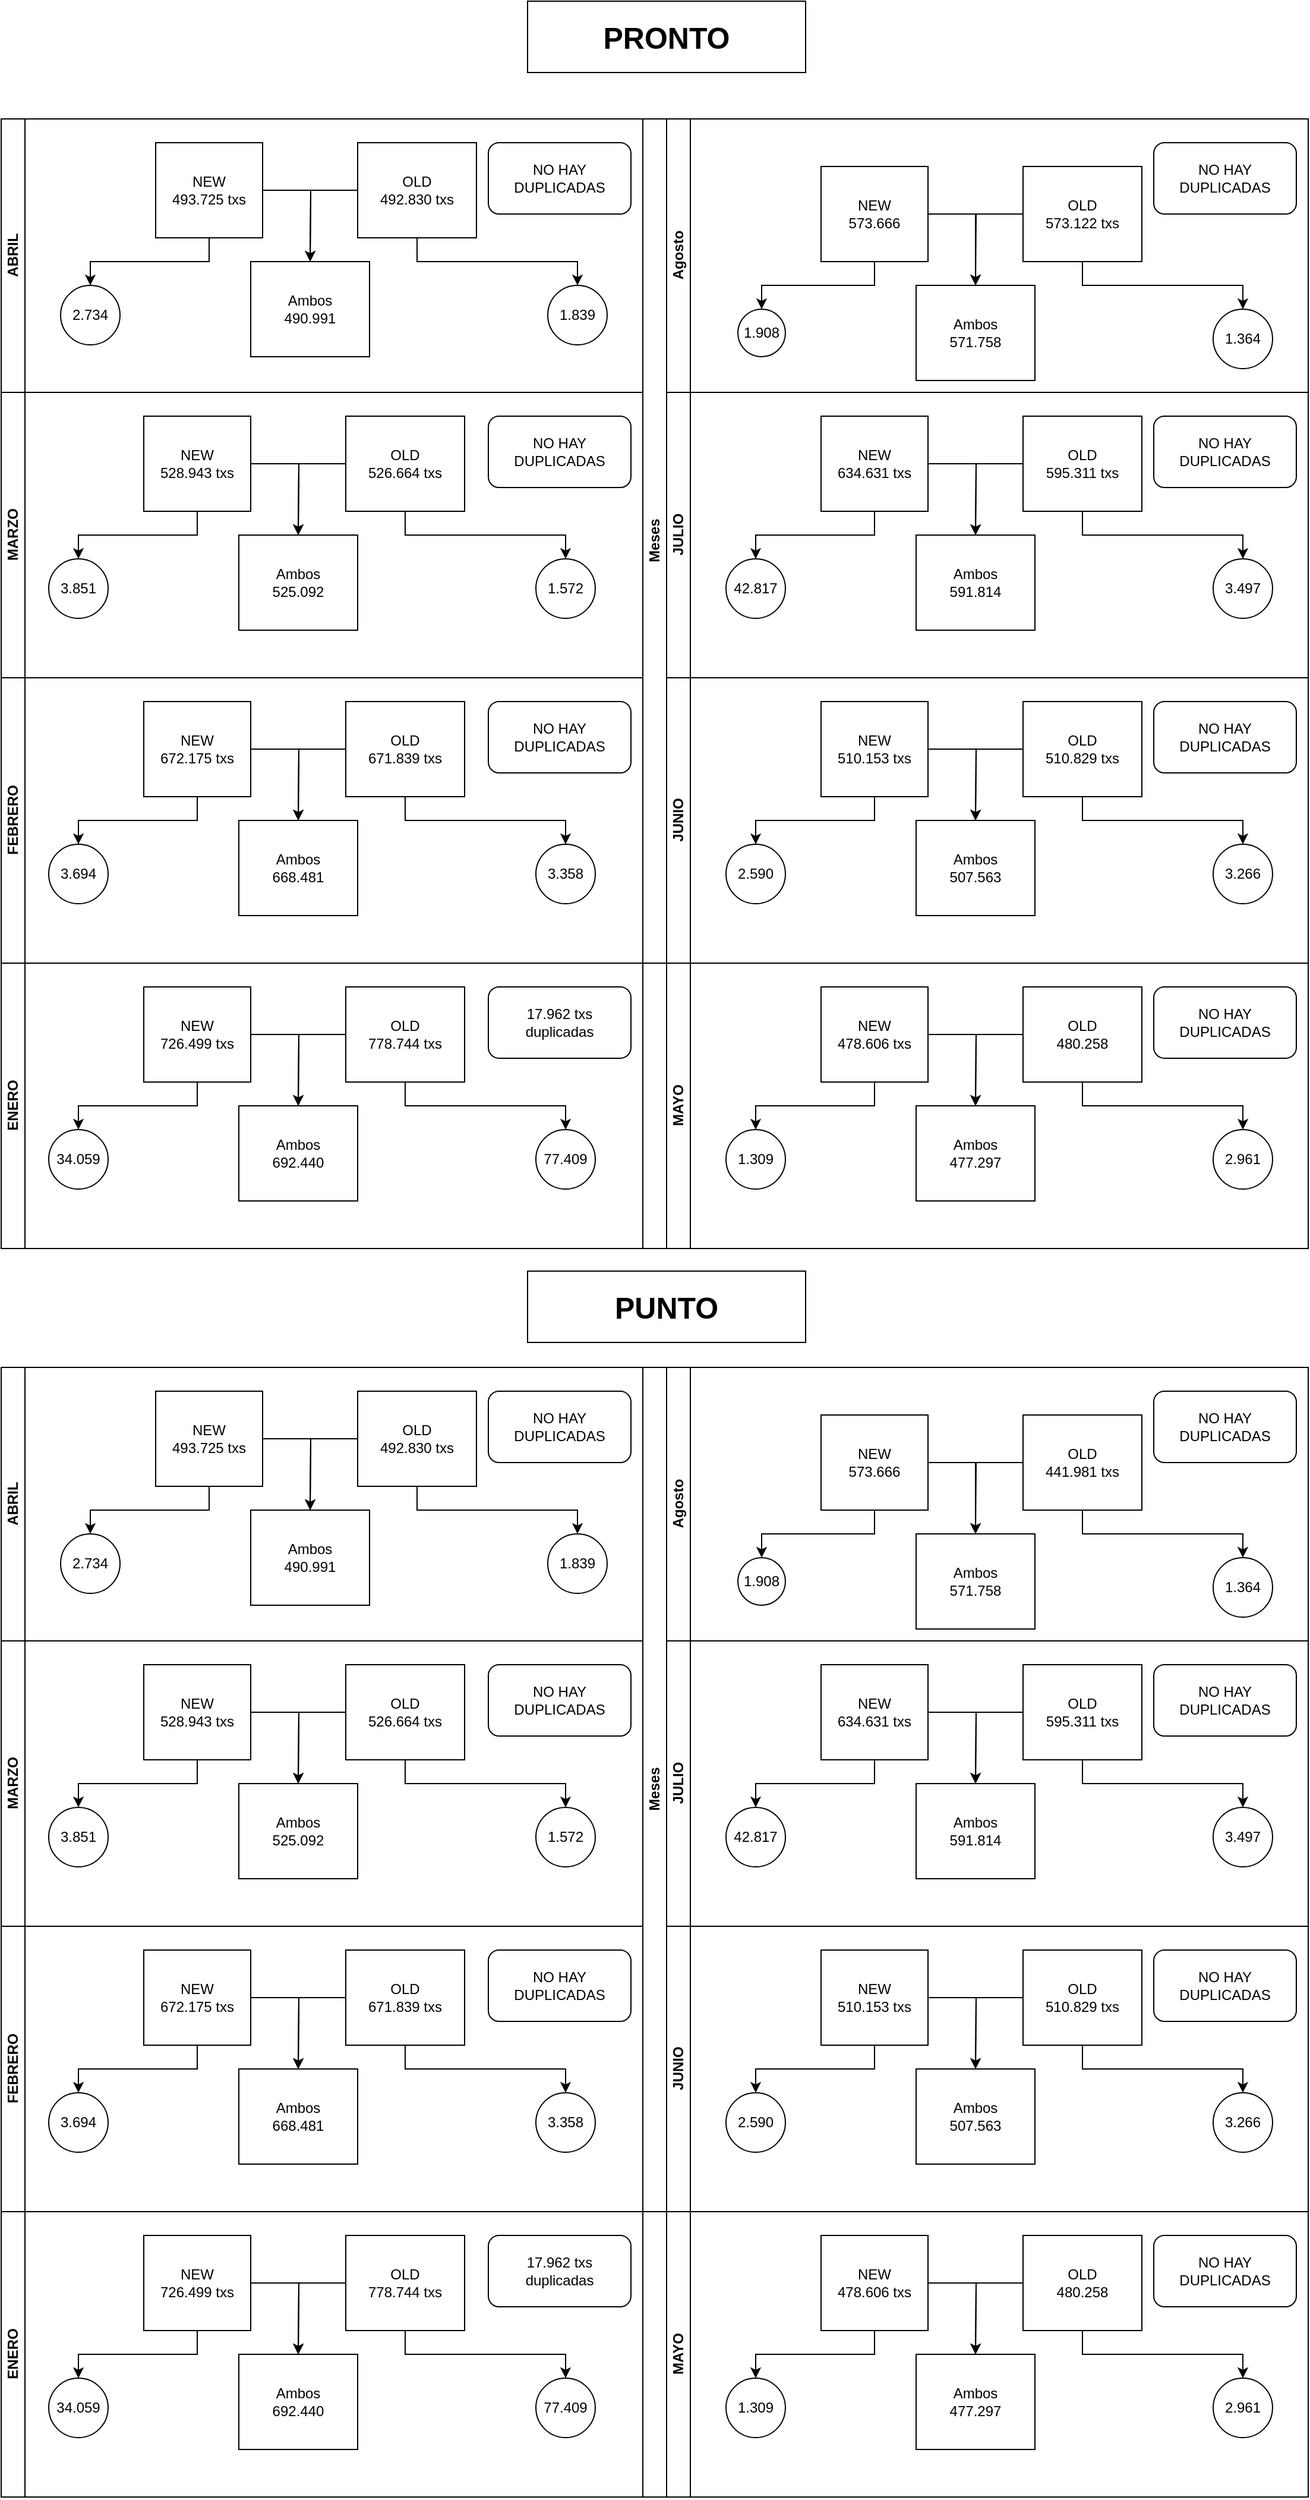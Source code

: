 <mxfile version="21.7.5" type="github">
  <diagram id="prtHgNgQTEPvFCAcTncT" name="Page-1">
    <mxGraphModel dx="2983" dy="1168" grid="0" gridSize="10" guides="1" tooltips="1" connect="1" arrows="1" fold="1" page="0" pageScale="1" pageWidth="827" pageHeight="1169" background="#FFFFFF" math="0" shadow="0">
      <root>
        <mxCell id="0" />
        <mxCell id="1" parent="0" />
        <mxCell id="dNxyNK7c78bLwvsdeMH5-19" value="Meses" style="swimlane;html=1;childLayout=stackLayout;resizeParent=1;resizeParentMax=0;horizontal=0;startSize=20;horizontalStack=0;" parent="1" vertex="1">
          <mxGeometry x="120" y="130" width="560" height="710" as="geometry" />
        </mxCell>
        <mxCell id="dNxyNK7c78bLwvsdeMH5-20" value="Agosto" style="swimlane;html=1;startSize=20;horizontal=0;" parent="dNxyNK7c78bLwvsdeMH5-19" vertex="1">
          <mxGeometry x="20" width="540" height="230" as="geometry">
            <mxRectangle x="20" width="430" height="30" as="alternateBounds" />
          </mxGeometry>
        </mxCell>
        <mxCell id="dNxyNK7c78bLwvsdeMH5-23" value="1.908" style="ellipse;whiteSpace=wrap;html=1;" parent="dNxyNK7c78bLwvsdeMH5-20" vertex="1">
          <mxGeometry x="60" y="160" width="40" height="40" as="geometry" />
        </mxCell>
        <mxCell id="cmb3pofcOGrc_Z4E56Mk-3" style="edgeStyle=orthogonalEdgeStyle;rounded=0;orthogonalLoop=1;jettySize=auto;html=1;exitX=0.5;exitY=1;exitDx=0;exitDy=0;entryX=0.5;entryY=0;entryDx=0;entryDy=0;" parent="dNxyNK7c78bLwvsdeMH5-20" source="dNxyNK7c78bLwvsdeMH5-24" target="dNxyNK7c78bLwvsdeMH5-23" edge="1">
          <mxGeometry relative="1" as="geometry" />
        </mxCell>
        <mxCell id="cmb3pofcOGrc_Z4E56Mk-10" style="edgeStyle=orthogonalEdgeStyle;rounded=0;orthogonalLoop=1;jettySize=auto;html=1;exitX=1;exitY=0.5;exitDx=0;exitDy=0;entryX=0.5;entryY=0;entryDx=0;entryDy=0;" parent="dNxyNK7c78bLwvsdeMH5-20" source="dNxyNK7c78bLwvsdeMH5-24" target="cmb3pofcOGrc_Z4E56Mk-6" edge="1">
          <mxGeometry relative="1" as="geometry" />
        </mxCell>
        <mxCell id="dNxyNK7c78bLwvsdeMH5-24" value="NEW&lt;br&gt;573.666" style="rounded=0;whiteSpace=wrap;html=1;fontFamily=Helvetica;fontSize=12;fontColor=#000000;align=center;" parent="dNxyNK7c78bLwvsdeMH5-20" vertex="1">
          <mxGeometry x="130" y="40" width="90" height="80" as="geometry" />
        </mxCell>
        <mxCell id="cmb3pofcOGrc_Z4E56Mk-5" style="edgeStyle=orthogonalEdgeStyle;rounded=0;orthogonalLoop=1;jettySize=auto;html=1;exitX=0.5;exitY=1;exitDx=0;exitDy=0;entryX=0.5;entryY=0;entryDx=0;entryDy=0;" parent="dNxyNK7c78bLwvsdeMH5-20" source="dNxyNK7c78bLwvsdeMH5-30" target="dNxyNK7c78bLwvsdeMH5-32" edge="1">
          <mxGeometry relative="1" as="geometry" />
        </mxCell>
        <mxCell id="cmb3pofcOGrc_Z4E56Mk-11" style="edgeStyle=orthogonalEdgeStyle;rounded=0;orthogonalLoop=1;jettySize=auto;html=1;exitX=0;exitY=0.5;exitDx=0;exitDy=0;" parent="dNxyNK7c78bLwvsdeMH5-20" source="dNxyNK7c78bLwvsdeMH5-30" edge="1">
          <mxGeometry relative="1" as="geometry">
            <mxPoint x="260" y="140" as="targetPoint" />
          </mxGeometry>
        </mxCell>
        <mxCell id="dNxyNK7c78bLwvsdeMH5-30" value="OLD&lt;br&gt;573.122&amp;nbsp;txs" style="rounded=0;whiteSpace=wrap;html=1;fontFamily=Helvetica;fontSize=12;fontColor=#000000;align=center;" parent="dNxyNK7c78bLwvsdeMH5-20" vertex="1">
          <mxGeometry x="300" y="40" width="100" height="80" as="geometry" />
        </mxCell>
        <mxCell id="dNxyNK7c78bLwvsdeMH5-32" value="1.364" style="ellipse;whiteSpace=wrap;html=1;" parent="dNxyNK7c78bLwvsdeMH5-20" vertex="1">
          <mxGeometry x="460" y="160" width="50" height="50" as="geometry" />
        </mxCell>
        <mxCell id="cmb3pofcOGrc_Z4E56Mk-6" value="Ambos&lt;br&gt;571.758" style="rounded=0;whiteSpace=wrap;html=1;fontFamily=Helvetica;fontSize=12;fontColor=#000000;align=center;" parent="dNxyNK7c78bLwvsdeMH5-20" vertex="1">
          <mxGeometry x="210" y="140" width="100" height="80" as="geometry" />
        </mxCell>
        <mxCell id="cmb3pofcOGrc_Z4E56Mk-22" value="NO HAY DUPLICADAS" style="rounded=1;whiteSpace=wrap;html=1;" parent="dNxyNK7c78bLwvsdeMH5-20" vertex="1">
          <mxGeometry x="410" y="20" width="120" height="60" as="geometry" />
        </mxCell>
        <mxCell id="dNxyNK7c78bLwvsdeMH5-21" value="JULIO&lt;br&gt;" style="swimlane;html=1;startSize=20;horizontal=0;" parent="dNxyNK7c78bLwvsdeMH5-19" vertex="1">
          <mxGeometry x="20" y="230" width="540" height="240" as="geometry" />
        </mxCell>
        <mxCell id="cmb3pofcOGrc_Z4E56Mk-13" value="42.817" style="ellipse;whiteSpace=wrap;html=1;" parent="dNxyNK7c78bLwvsdeMH5-21" vertex="1">
          <mxGeometry x="50" y="140" width="50" height="50" as="geometry" />
        </mxCell>
        <mxCell id="cmb3pofcOGrc_Z4E56Mk-14" style="edgeStyle=orthogonalEdgeStyle;rounded=0;orthogonalLoop=1;jettySize=auto;html=1;exitX=0.5;exitY=1;exitDx=0;exitDy=0;entryX=0.5;entryY=0;entryDx=0;entryDy=0;" parent="dNxyNK7c78bLwvsdeMH5-21" source="cmb3pofcOGrc_Z4E56Mk-16" target="cmb3pofcOGrc_Z4E56Mk-13" edge="1">
          <mxGeometry relative="1" as="geometry" />
        </mxCell>
        <mxCell id="cmb3pofcOGrc_Z4E56Mk-15" style="edgeStyle=orthogonalEdgeStyle;rounded=0;orthogonalLoop=1;jettySize=auto;html=1;exitX=1;exitY=0.5;exitDx=0;exitDy=0;entryX=0.5;entryY=0;entryDx=0;entryDy=0;" parent="dNxyNK7c78bLwvsdeMH5-21" source="cmb3pofcOGrc_Z4E56Mk-16" edge="1">
          <mxGeometry relative="1" as="geometry">
            <mxPoint x="260" y="120" as="targetPoint" />
          </mxGeometry>
        </mxCell>
        <mxCell id="cmb3pofcOGrc_Z4E56Mk-16" value="NEW&lt;br&gt;634.631 txs" style="rounded=0;whiteSpace=wrap;html=1;fontFamily=Helvetica;fontSize=12;fontColor=#000000;align=center;" parent="dNxyNK7c78bLwvsdeMH5-21" vertex="1">
          <mxGeometry x="130" y="20" width="90" height="80" as="geometry" />
        </mxCell>
        <mxCell id="cmb3pofcOGrc_Z4E56Mk-18" style="edgeStyle=orthogonalEdgeStyle;rounded=0;orthogonalLoop=1;jettySize=auto;html=1;exitX=0;exitY=0.5;exitDx=0;exitDy=0;" parent="dNxyNK7c78bLwvsdeMH5-21" source="cmb3pofcOGrc_Z4E56Mk-19" edge="1">
          <mxGeometry relative="1" as="geometry">
            <mxPoint x="260" y="120" as="targetPoint" />
          </mxGeometry>
        </mxCell>
        <mxCell id="cmb3pofcOGrc_Z4E56Mk-19" value="OLD&lt;br&gt;595.311 txs" style="rounded=0;whiteSpace=wrap;html=1;fontFamily=Helvetica;fontSize=12;fontColor=#000000;align=center;" parent="dNxyNK7c78bLwvsdeMH5-21" vertex="1">
          <mxGeometry x="300" y="20" width="100" height="80" as="geometry" />
        </mxCell>
        <mxCell id="cmb3pofcOGrc_Z4E56Mk-20" value="3.497" style="ellipse;whiteSpace=wrap;html=1;" parent="dNxyNK7c78bLwvsdeMH5-21" vertex="1">
          <mxGeometry x="460" y="140" width="50" height="50" as="geometry" />
        </mxCell>
        <mxCell id="cmb3pofcOGrc_Z4E56Mk-17" style="edgeStyle=orthogonalEdgeStyle;rounded=0;orthogonalLoop=1;jettySize=auto;html=1;exitX=0.5;exitY=1;exitDx=0;exitDy=0;entryX=0.5;entryY=0;entryDx=0;entryDy=0;" parent="dNxyNK7c78bLwvsdeMH5-21" source="cmb3pofcOGrc_Z4E56Mk-19" target="cmb3pofcOGrc_Z4E56Mk-20" edge="1">
          <mxGeometry relative="1" as="geometry" />
        </mxCell>
        <mxCell id="cmb3pofcOGrc_Z4E56Mk-23" value="NO HAY DUPLICADAS" style="rounded=1;whiteSpace=wrap;html=1;" parent="dNxyNK7c78bLwvsdeMH5-21" vertex="1">
          <mxGeometry x="410" y="20" width="120" height="60" as="geometry" />
        </mxCell>
        <mxCell id="cmb3pofcOGrc_Z4E56Mk-24" value="Ambos&lt;br&gt;591.814" style="rounded=0;whiteSpace=wrap;html=1;fontFamily=Helvetica;fontSize=12;fontColor=#000000;align=center;" parent="dNxyNK7c78bLwvsdeMH5-21" vertex="1">
          <mxGeometry x="210" y="120" width="100" height="80" as="geometry" />
        </mxCell>
        <mxCell id="dNxyNK7c78bLwvsdeMH5-22" value="JUNIO" style="swimlane;html=1;startSize=20;horizontal=0;" parent="dNxyNK7c78bLwvsdeMH5-19" vertex="1">
          <mxGeometry x="20" y="470" width="540" height="240" as="geometry" />
        </mxCell>
        <mxCell id="cmb3pofcOGrc_Z4E56Mk-25" value="2.590" style="ellipse;whiteSpace=wrap;html=1;" parent="dNxyNK7c78bLwvsdeMH5-22" vertex="1">
          <mxGeometry x="50" y="140" width="50" height="50" as="geometry" />
        </mxCell>
        <mxCell id="cmb3pofcOGrc_Z4E56Mk-26" style="edgeStyle=orthogonalEdgeStyle;rounded=0;orthogonalLoop=1;jettySize=auto;html=1;exitX=0.5;exitY=1;exitDx=0;exitDy=0;entryX=0.5;entryY=0;entryDx=0;entryDy=0;" parent="dNxyNK7c78bLwvsdeMH5-22" source="cmb3pofcOGrc_Z4E56Mk-28" target="cmb3pofcOGrc_Z4E56Mk-25" edge="1">
          <mxGeometry relative="1" as="geometry" />
        </mxCell>
        <mxCell id="cmb3pofcOGrc_Z4E56Mk-27" style="edgeStyle=orthogonalEdgeStyle;rounded=0;orthogonalLoop=1;jettySize=auto;html=1;exitX=1;exitY=0.5;exitDx=0;exitDy=0;entryX=0.5;entryY=0;entryDx=0;entryDy=0;" parent="dNxyNK7c78bLwvsdeMH5-22" source="cmb3pofcOGrc_Z4E56Mk-28" edge="1">
          <mxGeometry relative="1" as="geometry">
            <mxPoint x="260" y="120" as="targetPoint" />
          </mxGeometry>
        </mxCell>
        <mxCell id="cmb3pofcOGrc_Z4E56Mk-28" value="NEW&lt;br&gt;510.153 txs" style="rounded=0;whiteSpace=wrap;html=1;fontFamily=Helvetica;fontSize=12;fontColor=#000000;align=center;" parent="dNxyNK7c78bLwvsdeMH5-22" vertex="1">
          <mxGeometry x="130" y="20" width="90" height="80" as="geometry" />
        </mxCell>
        <mxCell id="cmb3pofcOGrc_Z4E56Mk-29" style="edgeStyle=orthogonalEdgeStyle;rounded=0;orthogonalLoop=1;jettySize=auto;html=1;exitX=0;exitY=0.5;exitDx=0;exitDy=0;" parent="dNxyNK7c78bLwvsdeMH5-22" source="cmb3pofcOGrc_Z4E56Mk-30" edge="1">
          <mxGeometry relative="1" as="geometry">
            <mxPoint x="260" y="120" as="targetPoint" />
          </mxGeometry>
        </mxCell>
        <mxCell id="cmb3pofcOGrc_Z4E56Mk-30" value="OLD&lt;br&gt;510.829 txs" style="rounded=0;whiteSpace=wrap;html=1;fontFamily=Helvetica;fontSize=12;fontColor=#000000;align=center;" parent="dNxyNK7c78bLwvsdeMH5-22" vertex="1">
          <mxGeometry x="300" y="20" width="100" height="80" as="geometry" />
        </mxCell>
        <mxCell id="cmb3pofcOGrc_Z4E56Mk-31" value="3.266" style="ellipse;whiteSpace=wrap;html=1;" parent="dNxyNK7c78bLwvsdeMH5-22" vertex="1">
          <mxGeometry x="460" y="140" width="50" height="50" as="geometry" />
        </mxCell>
        <mxCell id="cmb3pofcOGrc_Z4E56Mk-32" style="edgeStyle=orthogonalEdgeStyle;rounded=0;orthogonalLoop=1;jettySize=auto;html=1;exitX=0.5;exitY=1;exitDx=0;exitDy=0;entryX=0.5;entryY=0;entryDx=0;entryDy=0;" parent="dNxyNK7c78bLwvsdeMH5-22" source="cmb3pofcOGrc_Z4E56Mk-30" target="cmb3pofcOGrc_Z4E56Mk-31" edge="1">
          <mxGeometry relative="1" as="geometry" />
        </mxCell>
        <mxCell id="cmb3pofcOGrc_Z4E56Mk-33" value="NO HAY DUPLICADAS" style="rounded=1;whiteSpace=wrap;html=1;" parent="dNxyNK7c78bLwvsdeMH5-22" vertex="1">
          <mxGeometry x="410" y="20" width="120" height="60" as="geometry" />
        </mxCell>
        <mxCell id="cmb3pofcOGrc_Z4E56Mk-34" value="Ambos&lt;br&gt;507.563" style="rounded=0;whiteSpace=wrap;html=1;fontFamily=Helvetica;fontSize=12;fontColor=#000000;align=center;" parent="dNxyNK7c78bLwvsdeMH5-22" vertex="1">
          <mxGeometry x="210" y="120" width="100" height="80" as="geometry" />
        </mxCell>
        <mxCell id="cmb3pofcOGrc_Z4E56Mk-35" value="MAYO" style="swimlane;html=1;startSize=20;horizontal=0;" parent="1" vertex="1">
          <mxGeometry x="140" y="840" width="540" height="240" as="geometry" />
        </mxCell>
        <mxCell id="cmb3pofcOGrc_Z4E56Mk-36" value="1.309" style="ellipse;whiteSpace=wrap;html=1;" parent="cmb3pofcOGrc_Z4E56Mk-35" vertex="1">
          <mxGeometry x="50" y="140" width="50" height="50" as="geometry" />
        </mxCell>
        <mxCell id="cmb3pofcOGrc_Z4E56Mk-37" style="edgeStyle=orthogonalEdgeStyle;rounded=0;orthogonalLoop=1;jettySize=auto;html=1;exitX=0.5;exitY=1;exitDx=0;exitDy=0;entryX=0.5;entryY=0;entryDx=0;entryDy=0;" parent="cmb3pofcOGrc_Z4E56Mk-35" source="cmb3pofcOGrc_Z4E56Mk-39" target="cmb3pofcOGrc_Z4E56Mk-36" edge="1">
          <mxGeometry relative="1" as="geometry" />
        </mxCell>
        <mxCell id="cmb3pofcOGrc_Z4E56Mk-38" style="edgeStyle=orthogonalEdgeStyle;rounded=0;orthogonalLoop=1;jettySize=auto;html=1;exitX=1;exitY=0.5;exitDx=0;exitDy=0;entryX=0.5;entryY=0;entryDx=0;entryDy=0;" parent="cmb3pofcOGrc_Z4E56Mk-35" source="cmb3pofcOGrc_Z4E56Mk-39" edge="1">
          <mxGeometry relative="1" as="geometry">
            <mxPoint x="260" y="120" as="targetPoint" />
          </mxGeometry>
        </mxCell>
        <mxCell id="cmb3pofcOGrc_Z4E56Mk-39" value="NEW&lt;br&gt;478.606 txs" style="rounded=0;whiteSpace=wrap;html=1;fontFamily=Helvetica;fontSize=12;fontColor=#000000;align=center;" parent="cmb3pofcOGrc_Z4E56Mk-35" vertex="1">
          <mxGeometry x="130" y="20" width="90" height="80" as="geometry" />
        </mxCell>
        <mxCell id="cmb3pofcOGrc_Z4E56Mk-40" style="edgeStyle=orthogonalEdgeStyle;rounded=0;orthogonalLoop=1;jettySize=auto;html=1;exitX=0;exitY=0.5;exitDx=0;exitDy=0;" parent="cmb3pofcOGrc_Z4E56Mk-35" source="cmb3pofcOGrc_Z4E56Mk-41" edge="1">
          <mxGeometry relative="1" as="geometry">
            <mxPoint x="260" y="120" as="targetPoint" />
          </mxGeometry>
        </mxCell>
        <mxCell id="cmb3pofcOGrc_Z4E56Mk-41" value="OLD&lt;br&gt;480.258" style="rounded=0;whiteSpace=wrap;html=1;fontFamily=Helvetica;fontSize=12;fontColor=#000000;align=center;" parent="cmb3pofcOGrc_Z4E56Mk-35" vertex="1">
          <mxGeometry x="300" y="20" width="100" height="80" as="geometry" />
        </mxCell>
        <mxCell id="cmb3pofcOGrc_Z4E56Mk-42" value="2.961" style="ellipse;whiteSpace=wrap;html=1;" parent="cmb3pofcOGrc_Z4E56Mk-35" vertex="1">
          <mxGeometry x="460" y="140" width="50" height="50" as="geometry" />
        </mxCell>
        <mxCell id="cmb3pofcOGrc_Z4E56Mk-43" style="edgeStyle=orthogonalEdgeStyle;rounded=0;orthogonalLoop=1;jettySize=auto;html=1;exitX=0.5;exitY=1;exitDx=0;exitDy=0;entryX=0.5;entryY=0;entryDx=0;entryDy=0;" parent="cmb3pofcOGrc_Z4E56Mk-35" source="cmb3pofcOGrc_Z4E56Mk-41" target="cmb3pofcOGrc_Z4E56Mk-42" edge="1">
          <mxGeometry relative="1" as="geometry" />
        </mxCell>
        <mxCell id="cmb3pofcOGrc_Z4E56Mk-44" value="NO HAY DUPLICADAS" style="rounded=1;whiteSpace=wrap;html=1;" parent="cmb3pofcOGrc_Z4E56Mk-35" vertex="1">
          <mxGeometry x="410" y="20" width="120" height="60" as="geometry" />
        </mxCell>
        <mxCell id="cmb3pofcOGrc_Z4E56Mk-45" value="Ambos&lt;br&gt;477.297" style="rounded=0;whiteSpace=wrap;html=1;fontFamily=Helvetica;fontSize=12;fontColor=#000000;align=center;" parent="cmb3pofcOGrc_Z4E56Mk-35" vertex="1">
          <mxGeometry x="210" y="120" width="100" height="80" as="geometry" />
        </mxCell>
        <mxCell id="cmb3pofcOGrc_Z4E56Mk-46" value="ABRIL" style="swimlane;html=1;startSize=20;horizontal=0;" parent="1" vertex="1">
          <mxGeometry x="-420" y="130" width="540" height="230" as="geometry" />
        </mxCell>
        <mxCell id="cmb3pofcOGrc_Z4E56Mk-47" value="2.734" style="ellipse;whiteSpace=wrap;html=1;" parent="cmb3pofcOGrc_Z4E56Mk-46" vertex="1">
          <mxGeometry x="50" y="140" width="50" height="50" as="geometry" />
        </mxCell>
        <mxCell id="cmb3pofcOGrc_Z4E56Mk-48" style="edgeStyle=orthogonalEdgeStyle;rounded=0;orthogonalLoop=1;jettySize=auto;html=1;exitX=0.5;exitY=1;exitDx=0;exitDy=0;entryX=0.5;entryY=0;entryDx=0;entryDy=0;" parent="cmb3pofcOGrc_Z4E56Mk-46" source="cmb3pofcOGrc_Z4E56Mk-50" target="cmb3pofcOGrc_Z4E56Mk-47" edge="1">
          <mxGeometry relative="1" as="geometry" />
        </mxCell>
        <mxCell id="cmb3pofcOGrc_Z4E56Mk-49" style="edgeStyle=orthogonalEdgeStyle;rounded=0;orthogonalLoop=1;jettySize=auto;html=1;exitX=1;exitY=0.5;exitDx=0;exitDy=0;entryX=0.5;entryY=0;entryDx=0;entryDy=0;" parent="cmb3pofcOGrc_Z4E56Mk-46" source="cmb3pofcOGrc_Z4E56Mk-50" edge="1">
          <mxGeometry relative="1" as="geometry">
            <mxPoint x="260" y="120" as="targetPoint" />
          </mxGeometry>
        </mxCell>
        <mxCell id="cmb3pofcOGrc_Z4E56Mk-50" value="NEW&lt;br&gt;493.725 txs" style="rounded=0;whiteSpace=wrap;html=1;fontFamily=Helvetica;fontSize=12;fontColor=#000000;align=center;" parent="cmb3pofcOGrc_Z4E56Mk-46" vertex="1">
          <mxGeometry x="130" y="20" width="90" height="80" as="geometry" />
        </mxCell>
        <mxCell id="cmb3pofcOGrc_Z4E56Mk-51" style="edgeStyle=orthogonalEdgeStyle;rounded=0;orthogonalLoop=1;jettySize=auto;html=1;exitX=0;exitY=0.5;exitDx=0;exitDy=0;" parent="cmb3pofcOGrc_Z4E56Mk-46" source="cmb3pofcOGrc_Z4E56Mk-52" edge="1">
          <mxGeometry relative="1" as="geometry">
            <mxPoint x="260" y="120" as="targetPoint" />
          </mxGeometry>
        </mxCell>
        <mxCell id="cmb3pofcOGrc_Z4E56Mk-52" value="OLD&lt;br&gt;492.830 txs" style="rounded=0;whiteSpace=wrap;html=1;fontFamily=Helvetica;fontSize=12;fontColor=#000000;align=center;" parent="cmb3pofcOGrc_Z4E56Mk-46" vertex="1">
          <mxGeometry x="300" y="20" width="100" height="80" as="geometry" />
        </mxCell>
        <mxCell id="cmb3pofcOGrc_Z4E56Mk-53" value="1.839" style="ellipse;whiteSpace=wrap;html=1;" parent="cmb3pofcOGrc_Z4E56Mk-46" vertex="1">
          <mxGeometry x="460" y="140" width="50" height="50" as="geometry" />
        </mxCell>
        <mxCell id="cmb3pofcOGrc_Z4E56Mk-54" style="edgeStyle=orthogonalEdgeStyle;rounded=0;orthogonalLoop=1;jettySize=auto;html=1;exitX=0.5;exitY=1;exitDx=0;exitDy=0;entryX=0.5;entryY=0;entryDx=0;entryDy=0;" parent="cmb3pofcOGrc_Z4E56Mk-46" source="cmb3pofcOGrc_Z4E56Mk-52" target="cmb3pofcOGrc_Z4E56Mk-53" edge="1">
          <mxGeometry relative="1" as="geometry" />
        </mxCell>
        <mxCell id="cmb3pofcOGrc_Z4E56Mk-55" value="NO HAY DUPLICADAS" style="rounded=1;whiteSpace=wrap;html=1;" parent="cmb3pofcOGrc_Z4E56Mk-46" vertex="1">
          <mxGeometry x="410" y="20" width="120" height="60" as="geometry" />
        </mxCell>
        <mxCell id="cmb3pofcOGrc_Z4E56Mk-56" value="Ambos&lt;br&gt;490.991" style="rounded=0;whiteSpace=wrap;html=1;fontFamily=Helvetica;fontSize=12;fontColor=#000000;align=center;" parent="cmb3pofcOGrc_Z4E56Mk-46" vertex="1">
          <mxGeometry x="210" y="120" width="100" height="80" as="geometry" />
        </mxCell>
        <mxCell id="cmb3pofcOGrc_Z4E56Mk-57" value="MARZO" style="swimlane;html=1;startSize=20;horizontal=0;" parent="1" vertex="1">
          <mxGeometry x="-420" y="360" width="540" height="240" as="geometry">
            <mxRectangle x="-420" y="120" width="40" height="70" as="alternateBounds" />
          </mxGeometry>
        </mxCell>
        <mxCell id="cmb3pofcOGrc_Z4E56Mk-58" value="3.851" style="ellipse;whiteSpace=wrap;html=1;" parent="cmb3pofcOGrc_Z4E56Mk-57" vertex="1">
          <mxGeometry x="40" y="140" width="50" height="50" as="geometry" />
        </mxCell>
        <mxCell id="cmb3pofcOGrc_Z4E56Mk-59" style="edgeStyle=orthogonalEdgeStyle;rounded=0;orthogonalLoop=1;jettySize=auto;html=1;exitX=0.5;exitY=1;exitDx=0;exitDy=0;entryX=0.5;entryY=0;entryDx=0;entryDy=0;" parent="cmb3pofcOGrc_Z4E56Mk-57" source="cmb3pofcOGrc_Z4E56Mk-61" target="cmb3pofcOGrc_Z4E56Mk-58" edge="1">
          <mxGeometry relative="1" as="geometry" />
        </mxCell>
        <mxCell id="cmb3pofcOGrc_Z4E56Mk-60" style="edgeStyle=orthogonalEdgeStyle;rounded=0;orthogonalLoop=1;jettySize=auto;html=1;exitX=1;exitY=0.5;exitDx=0;exitDy=0;entryX=0.5;entryY=0;entryDx=0;entryDy=0;" parent="cmb3pofcOGrc_Z4E56Mk-57" source="cmb3pofcOGrc_Z4E56Mk-61" edge="1">
          <mxGeometry relative="1" as="geometry">
            <mxPoint x="250" y="120" as="targetPoint" />
          </mxGeometry>
        </mxCell>
        <mxCell id="cmb3pofcOGrc_Z4E56Mk-61" value="NEW&lt;br&gt;528.943 txs" style="rounded=0;whiteSpace=wrap;html=1;fontFamily=Helvetica;fontSize=12;fontColor=#000000;align=center;" parent="cmb3pofcOGrc_Z4E56Mk-57" vertex="1">
          <mxGeometry x="120" y="20" width="90" height="80" as="geometry" />
        </mxCell>
        <mxCell id="cmb3pofcOGrc_Z4E56Mk-62" style="edgeStyle=orthogonalEdgeStyle;rounded=0;orthogonalLoop=1;jettySize=auto;html=1;exitX=0;exitY=0.5;exitDx=0;exitDy=0;" parent="cmb3pofcOGrc_Z4E56Mk-57" source="cmb3pofcOGrc_Z4E56Mk-63" edge="1">
          <mxGeometry relative="1" as="geometry">
            <mxPoint x="250" y="120" as="targetPoint" />
          </mxGeometry>
        </mxCell>
        <mxCell id="cmb3pofcOGrc_Z4E56Mk-63" value="OLD&lt;br&gt;526.664 txs" style="rounded=0;whiteSpace=wrap;html=1;fontFamily=Helvetica;fontSize=12;fontColor=#000000;align=center;" parent="cmb3pofcOGrc_Z4E56Mk-57" vertex="1">
          <mxGeometry x="290" y="20" width="100" height="80" as="geometry" />
        </mxCell>
        <mxCell id="cmb3pofcOGrc_Z4E56Mk-64" value="1.572" style="ellipse;whiteSpace=wrap;html=1;" parent="cmb3pofcOGrc_Z4E56Mk-57" vertex="1">
          <mxGeometry x="450" y="140" width="50" height="50" as="geometry" />
        </mxCell>
        <mxCell id="cmb3pofcOGrc_Z4E56Mk-65" style="edgeStyle=orthogonalEdgeStyle;rounded=0;orthogonalLoop=1;jettySize=auto;html=1;exitX=0.5;exitY=1;exitDx=0;exitDy=0;entryX=0.5;entryY=0;entryDx=0;entryDy=0;" parent="cmb3pofcOGrc_Z4E56Mk-57" source="cmb3pofcOGrc_Z4E56Mk-63" target="cmb3pofcOGrc_Z4E56Mk-64" edge="1">
          <mxGeometry relative="1" as="geometry" />
        </mxCell>
        <mxCell id="cmb3pofcOGrc_Z4E56Mk-66" value="NO HAY DUPLICADAS" style="rounded=1;whiteSpace=wrap;html=1;" parent="cmb3pofcOGrc_Z4E56Mk-57" vertex="1">
          <mxGeometry x="410" y="20" width="120" height="60" as="geometry" />
        </mxCell>
        <mxCell id="cmb3pofcOGrc_Z4E56Mk-67" value="Ambos&lt;br&gt;525.092" style="rounded=0;whiteSpace=wrap;html=1;fontFamily=Helvetica;fontSize=12;fontColor=#000000;align=center;" parent="cmb3pofcOGrc_Z4E56Mk-57" vertex="1">
          <mxGeometry x="200" y="120" width="100" height="80" as="geometry" />
        </mxCell>
        <mxCell id="cmb3pofcOGrc_Z4E56Mk-68" value="FEBRERO" style="swimlane;html=1;startSize=20;horizontal=0;" parent="1" vertex="1">
          <mxGeometry x="-420" y="600" width="540" height="240" as="geometry">
            <mxRectangle x="-420" y="120" width="40" height="70" as="alternateBounds" />
          </mxGeometry>
        </mxCell>
        <mxCell id="cmb3pofcOGrc_Z4E56Mk-69" value="3.694" style="ellipse;whiteSpace=wrap;html=1;" parent="cmb3pofcOGrc_Z4E56Mk-68" vertex="1">
          <mxGeometry x="40" y="140" width="50" height="50" as="geometry" />
        </mxCell>
        <mxCell id="cmb3pofcOGrc_Z4E56Mk-70" style="edgeStyle=orthogonalEdgeStyle;rounded=0;orthogonalLoop=1;jettySize=auto;html=1;exitX=0.5;exitY=1;exitDx=0;exitDy=0;entryX=0.5;entryY=0;entryDx=0;entryDy=0;" parent="cmb3pofcOGrc_Z4E56Mk-68" source="cmb3pofcOGrc_Z4E56Mk-72" target="cmb3pofcOGrc_Z4E56Mk-69" edge="1">
          <mxGeometry relative="1" as="geometry" />
        </mxCell>
        <mxCell id="cmb3pofcOGrc_Z4E56Mk-71" style="edgeStyle=orthogonalEdgeStyle;rounded=0;orthogonalLoop=1;jettySize=auto;html=1;exitX=1;exitY=0.5;exitDx=0;exitDy=0;entryX=0.5;entryY=0;entryDx=0;entryDy=0;" parent="cmb3pofcOGrc_Z4E56Mk-68" source="cmb3pofcOGrc_Z4E56Mk-72" edge="1">
          <mxGeometry relative="1" as="geometry">
            <mxPoint x="250" y="120" as="targetPoint" />
          </mxGeometry>
        </mxCell>
        <mxCell id="cmb3pofcOGrc_Z4E56Mk-72" value="NEW&lt;br&gt;672.175 txs" style="rounded=0;whiteSpace=wrap;html=1;fontFamily=Helvetica;fontSize=12;fontColor=#000000;align=center;" parent="cmb3pofcOGrc_Z4E56Mk-68" vertex="1">
          <mxGeometry x="120" y="20" width="90" height="80" as="geometry" />
        </mxCell>
        <mxCell id="cmb3pofcOGrc_Z4E56Mk-73" style="edgeStyle=orthogonalEdgeStyle;rounded=0;orthogonalLoop=1;jettySize=auto;html=1;exitX=0;exitY=0.5;exitDx=0;exitDy=0;" parent="cmb3pofcOGrc_Z4E56Mk-68" source="cmb3pofcOGrc_Z4E56Mk-74" edge="1">
          <mxGeometry relative="1" as="geometry">
            <mxPoint x="250" y="120" as="targetPoint" />
          </mxGeometry>
        </mxCell>
        <mxCell id="cmb3pofcOGrc_Z4E56Mk-74" value="OLD&lt;br&gt;671.839&amp;nbsp;txs" style="rounded=0;whiteSpace=wrap;html=1;fontFamily=Helvetica;fontSize=12;fontColor=#000000;align=center;" parent="cmb3pofcOGrc_Z4E56Mk-68" vertex="1">
          <mxGeometry x="290" y="20" width="100" height="80" as="geometry" />
        </mxCell>
        <mxCell id="cmb3pofcOGrc_Z4E56Mk-75" value="3.358" style="ellipse;whiteSpace=wrap;html=1;" parent="cmb3pofcOGrc_Z4E56Mk-68" vertex="1">
          <mxGeometry x="450" y="140" width="50" height="50" as="geometry" />
        </mxCell>
        <mxCell id="cmb3pofcOGrc_Z4E56Mk-76" style="edgeStyle=orthogonalEdgeStyle;rounded=0;orthogonalLoop=1;jettySize=auto;html=1;exitX=0.5;exitY=1;exitDx=0;exitDy=0;entryX=0.5;entryY=0;entryDx=0;entryDy=0;" parent="cmb3pofcOGrc_Z4E56Mk-68" source="cmb3pofcOGrc_Z4E56Mk-74" target="cmb3pofcOGrc_Z4E56Mk-75" edge="1">
          <mxGeometry relative="1" as="geometry" />
        </mxCell>
        <mxCell id="cmb3pofcOGrc_Z4E56Mk-77" value="NO HAY DUPLICADAS" style="rounded=1;whiteSpace=wrap;html=1;" parent="cmb3pofcOGrc_Z4E56Mk-68" vertex="1">
          <mxGeometry x="410" y="20" width="120" height="60" as="geometry" />
        </mxCell>
        <mxCell id="cmb3pofcOGrc_Z4E56Mk-78" value="Ambos&lt;br&gt;668.481" style="rounded=0;whiteSpace=wrap;html=1;fontFamily=Helvetica;fontSize=12;fontColor=#000000;align=center;" parent="cmb3pofcOGrc_Z4E56Mk-68" vertex="1">
          <mxGeometry x="200" y="120" width="100" height="80" as="geometry" />
        </mxCell>
        <mxCell id="cmb3pofcOGrc_Z4E56Mk-79" value="ENERO" style="swimlane;html=1;startSize=20;horizontal=0;" parent="1" vertex="1">
          <mxGeometry x="-420" y="840" width="540" height="240" as="geometry">
            <mxRectangle x="-420" y="120" width="40" height="70" as="alternateBounds" />
          </mxGeometry>
        </mxCell>
        <mxCell id="cmb3pofcOGrc_Z4E56Mk-80" value="34.059" style="ellipse;whiteSpace=wrap;html=1;" parent="cmb3pofcOGrc_Z4E56Mk-79" vertex="1">
          <mxGeometry x="40" y="140" width="50" height="50" as="geometry" />
        </mxCell>
        <mxCell id="cmb3pofcOGrc_Z4E56Mk-81" style="edgeStyle=orthogonalEdgeStyle;rounded=0;orthogonalLoop=1;jettySize=auto;html=1;exitX=0.5;exitY=1;exitDx=0;exitDy=0;entryX=0.5;entryY=0;entryDx=0;entryDy=0;" parent="cmb3pofcOGrc_Z4E56Mk-79" source="cmb3pofcOGrc_Z4E56Mk-83" target="cmb3pofcOGrc_Z4E56Mk-80" edge="1">
          <mxGeometry relative="1" as="geometry" />
        </mxCell>
        <mxCell id="cmb3pofcOGrc_Z4E56Mk-82" style="edgeStyle=orthogonalEdgeStyle;rounded=0;orthogonalLoop=1;jettySize=auto;html=1;exitX=1;exitY=0.5;exitDx=0;exitDy=0;entryX=0.5;entryY=0;entryDx=0;entryDy=0;" parent="cmb3pofcOGrc_Z4E56Mk-79" source="cmb3pofcOGrc_Z4E56Mk-83" edge="1">
          <mxGeometry relative="1" as="geometry">
            <mxPoint x="250" y="120" as="targetPoint" />
          </mxGeometry>
        </mxCell>
        <mxCell id="cmb3pofcOGrc_Z4E56Mk-83" value="NEW&lt;br&gt;726.499 txs" style="rounded=0;whiteSpace=wrap;html=1;fontFamily=Helvetica;fontSize=12;fontColor=#000000;align=center;" parent="cmb3pofcOGrc_Z4E56Mk-79" vertex="1">
          <mxGeometry x="120" y="20" width="90" height="80" as="geometry" />
        </mxCell>
        <mxCell id="cmb3pofcOGrc_Z4E56Mk-84" style="edgeStyle=orthogonalEdgeStyle;rounded=0;orthogonalLoop=1;jettySize=auto;html=1;exitX=0;exitY=0.5;exitDx=0;exitDy=0;" parent="cmb3pofcOGrc_Z4E56Mk-79" source="cmb3pofcOGrc_Z4E56Mk-85" edge="1">
          <mxGeometry relative="1" as="geometry">
            <mxPoint x="250" y="120" as="targetPoint" />
          </mxGeometry>
        </mxCell>
        <mxCell id="cmb3pofcOGrc_Z4E56Mk-85" value="OLD&lt;br&gt;778.744&amp;nbsp;txs" style="rounded=0;whiteSpace=wrap;html=1;fontFamily=Helvetica;fontSize=12;fontColor=#000000;align=center;" parent="cmb3pofcOGrc_Z4E56Mk-79" vertex="1">
          <mxGeometry x="290" y="20" width="100" height="80" as="geometry" />
        </mxCell>
        <mxCell id="cmb3pofcOGrc_Z4E56Mk-86" value="77.409" style="ellipse;whiteSpace=wrap;html=1;" parent="cmb3pofcOGrc_Z4E56Mk-79" vertex="1">
          <mxGeometry x="450" y="140" width="50" height="50" as="geometry" />
        </mxCell>
        <mxCell id="cmb3pofcOGrc_Z4E56Mk-87" style="edgeStyle=orthogonalEdgeStyle;rounded=0;orthogonalLoop=1;jettySize=auto;html=1;exitX=0.5;exitY=1;exitDx=0;exitDy=0;entryX=0.5;entryY=0;entryDx=0;entryDy=0;" parent="cmb3pofcOGrc_Z4E56Mk-79" source="cmb3pofcOGrc_Z4E56Mk-85" target="cmb3pofcOGrc_Z4E56Mk-86" edge="1">
          <mxGeometry relative="1" as="geometry" />
        </mxCell>
        <mxCell id="cmb3pofcOGrc_Z4E56Mk-88" value="17.962 txs &lt;br&gt;duplicadas" style="rounded=1;whiteSpace=wrap;html=1;" parent="cmb3pofcOGrc_Z4E56Mk-79" vertex="1">
          <mxGeometry x="410" y="20" width="120" height="60" as="geometry" />
        </mxCell>
        <mxCell id="cmb3pofcOGrc_Z4E56Mk-89" value="Ambos&lt;br&gt;692.440" style="rounded=0;whiteSpace=wrap;html=1;fontFamily=Helvetica;fontSize=12;fontColor=#000000;align=center;" parent="cmb3pofcOGrc_Z4E56Mk-79" vertex="1">
          <mxGeometry x="200" y="120" width="100" height="80" as="geometry" />
        </mxCell>
        <mxCell id="cmb3pofcOGrc_Z4E56Mk-92" value="" style="endArrow=none;html=1;rounded=0;exitX=0;exitY=1;exitDx=0;exitDy=0;entryX=1;entryY=1;entryDx=0;entryDy=0;" parent="1" source="cmb3pofcOGrc_Z4E56Mk-35" target="cmb3pofcOGrc_Z4E56Mk-79" edge="1">
          <mxGeometry width="50" height="50" relative="1" as="geometry">
            <mxPoint x="-10" y="920" as="sourcePoint" />
            <mxPoint x="40" y="870" as="targetPoint" />
          </mxGeometry>
        </mxCell>
        <mxCell id="O0cyfB0DOrAMoWL5NbIC-543" value="Meses" style="swimlane;html=1;childLayout=stackLayout;resizeParent=1;resizeParentMax=0;horizontal=0;startSize=20;horizontalStack=0;" vertex="1" parent="1">
          <mxGeometry x="120" y="1180" width="560" height="710" as="geometry" />
        </mxCell>
        <mxCell id="O0cyfB0DOrAMoWL5NbIC-544" value="Agosto" style="swimlane;html=1;startSize=20;horizontal=0;" vertex="1" parent="O0cyfB0DOrAMoWL5NbIC-543">
          <mxGeometry x="20" width="540" height="230" as="geometry">
            <mxRectangle x="20" width="430" height="30" as="alternateBounds" />
          </mxGeometry>
        </mxCell>
        <mxCell id="O0cyfB0DOrAMoWL5NbIC-545" value="1.908" style="ellipse;whiteSpace=wrap;html=1;" vertex="1" parent="O0cyfB0DOrAMoWL5NbIC-544">
          <mxGeometry x="60" y="160" width="40" height="40" as="geometry" />
        </mxCell>
        <mxCell id="O0cyfB0DOrAMoWL5NbIC-546" style="edgeStyle=orthogonalEdgeStyle;rounded=0;orthogonalLoop=1;jettySize=auto;html=1;exitX=0.5;exitY=1;exitDx=0;exitDy=0;entryX=0.5;entryY=0;entryDx=0;entryDy=0;" edge="1" parent="O0cyfB0DOrAMoWL5NbIC-544" source="O0cyfB0DOrAMoWL5NbIC-548" target="O0cyfB0DOrAMoWL5NbIC-545">
          <mxGeometry relative="1" as="geometry" />
        </mxCell>
        <mxCell id="O0cyfB0DOrAMoWL5NbIC-547" style="edgeStyle=orthogonalEdgeStyle;rounded=0;orthogonalLoop=1;jettySize=auto;html=1;exitX=1;exitY=0.5;exitDx=0;exitDy=0;entryX=0.5;entryY=0;entryDx=0;entryDy=0;" edge="1" parent="O0cyfB0DOrAMoWL5NbIC-544" source="O0cyfB0DOrAMoWL5NbIC-548" target="O0cyfB0DOrAMoWL5NbIC-553">
          <mxGeometry relative="1" as="geometry" />
        </mxCell>
        <mxCell id="O0cyfB0DOrAMoWL5NbIC-548" value="NEW&lt;br&gt;573.666" style="rounded=0;whiteSpace=wrap;html=1;fontFamily=Helvetica;fontSize=12;fontColor=#000000;align=center;" vertex="1" parent="O0cyfB0DOrAMoWL5NbIC-544">
          <mxGeometry x="130" y="40" width="90" height="80" as="geometry" />
        </mxCell>
        <mxCell id="O0cyfB0DOrAMoWL5NbIC-549" style="edgeStyle=orthogonalEdgeStyle;rounded=0;orthogonalLoop=1;jettySize=auto;html=1;exitX=0.5;exitY=1;exitDx=0;exitDy=0;entryX=0.5;entryY=0;entryDx=0;entryDy=0;" edge="1" parent="O0cyfB0DOrAMoWL5NbIC-544" source="O0cyfB0DOrAMoWL5NbIC-551" target="O0cyfB0DOrAMoWL5NbIC-552">
          <mxGeometry relative="1" as="geometry" />
        </mxCell>
        <mxCell id="O0cyfB0DOrAMoWL5NbIC-550" style="edgeStyle=orthogonalEdgeStyle;rounded=0;orthogonalLoop=1;jettySize=auto;html=1;exitX=0;exitY=0.5;exitDx=0;exitDy=0;" edge="1" parent="O0cyfB0DOrAMoWL5NbIC-544" source="O0cyfB0DOrAMoWL5NbIC-551">
          <mxGeometry relative="1" as="geometry">
            <mxPoint x="260" y="140" as="targetPoint" />
          </mxGeometry>
        </mxCell>
        <mxCell id="O0cyfB0DOrAMoWL5NbIC-551" value="OLD&lt;br&gt;441.981 txs" style="rounded=0;whiteSpace=wrap;html=1;fontFamily=Helvetica;fontSize=12;fontColor=#000000;align=center;" vertex="1" parent="O0cyfB0DOrAMoWL5NbIC-544">
          <mxGeometry x="300" y="40" width="100" height="80" as="geometry" />
        </mxCell>
        <mxCell id="O0cyfB0DOrAMoWL5NbIC-552" value="1.364" style="ellipse;whiteSpace=wrap;html=1;" vertex="1" parent="O0cyfB0DOrAMoWL5NbIC-544">
          <mxGeometry x="460" y="160" width="50" height="50" as="geometry" />
        </mxCell>
        <mxCell id="O0cyfB0DOrAMoWL5NbIC-553" value="Ambos&lt;br&gt;571.758" style="rounded=0;whiteSpace=wrap;html=1;fontFamily=Helvetica;fontSize=12;fontColor=#000000;align=center;" vertex="1" parent="O0cyfB0DOrAMoWL5NbIC-544">
          <mxGeometry x="210" y="140" width="100" height="80" as="geometry" />
        </mxCell>
        <mxCell id="O0cyfB0DOrAMoWL5NbIC-554" value="NO HAY DUPLICADAS" style="rounded=1;whiteSpace=wrap;html=1;" vertex="1" parent="O0cyfB0DOrAMoWL5NbIC-544">
          <mxGeometry x="410" y="20" width="120" height="60" as="geometry" />
        </mxCell>
        <mxCell id="O0cyfB0DOrAMoWL5NbIC-555" value="JULIO&lt;br&gt;" style="swimlane;html=1;startSize=20;horizontal=0;" vertex="1" parent="O0cyfB0DOrAMoWL5NbIC-543">
          <mxGeometry x="20" y="230" width="540" height="240" as="geometry" />
        </mxCell>
        <mxCell id="O0cyfB0DOrAMoWL5NbIC-556" value="42.817" style="ellipse;whiteSpace=wrap;html=1;" vertex="1" parent="O0cyfB0DOrAMoWL5NbIC-555">
          <mxGeometry x="50" y="140" width="50" height="50" as="geometry" />
        </mxCell>
        <mxCell id="O0cyfB0DOrAMoWL5NbIC-557" style="edgeStyle=orthogonalEdgeStyle;rounded=0;orthogonalLoop=1;jettySize=auto;html=1;exitX=0.5;exitY=1;exitDx=0;exitDy=0;entryX=0.5;entryY=0;entryDx=0;entryDy=0;" edge="1" parent="O0cyfB0DOrAMoWL5NbIC-555" source="O0cyfB0DOrAMoWL5NbIC-559" target="O0cyfB0DOrAMoWL5NbIC-556">
          <mxGeometry relative="1" as="geometry" />
        </mxCell>
        <mxCell id="O0cyfB0DOrAMoWL5NbIC-558" style="edgeStyle=orthogonalEdgeStyle;rounded=0;orthogonalLoop=1;jettySize=auto;html=1;exitX=1;exitY=0.5;exitDx=0;exitDy=0;entryX=0.5;entryY=0;entryDx=0;entryDy=0;" edge="1" parent="O0cyfB0DOrAMoWL5NbIC-555" source="O0cyfB0DOrAMoWL5NbIC-559">
          <mxGeometry relative="1" as="geometry">
            <mxPoint x="260" y="120" as="targetPoint" />
          </mxGeometry>
        </mxCell>
        <mxCell id="O0cyfB0DOrAMoWL5NbIC-559" value="NEW&lt;br&gt;634.631 txs" style="rounded=0;whiteSpace=wrap;html=1;fontFamily=Helvetica;fontSize=12;fontColor=#000000;align=center;" vertex="1" parent="O0cyfB0DOrAMoWL5NbIC-555">
          <mxGeometry x="130" y="20" width="90" height="80" as="geometry" />
        </mxCell>
        <mxCell id="O0cyfB0DOrAMoWL5NbIC-560" style="edgeStyle=orthogonalEdgeStyle;rounded=0;orthogonalLoop=1;jettySize=auto;html=1;exitX=0;exitY=0.5;exitDx=0;exitDy=0;" edge="1" parent="O0cyfB0DOrAMoWL5NbIC-555" source="O0cyfB0DOrAMoWL5NbIC-561">
          <mxGeometry relative="1" as="geometry">
            <mxPoint x="260" y="120" as="targetPoint" />
          </mxGeometry>
        </mxCell>
        <mxCell id="O0cyfB0DOrAMoWL5NbIC-561" value="OLD&lt;br&gt;595.311 txs" style="rounded=0;whiteSpace=wrap;html=1;fontFamily=Helvetica;fontSize=12;fontColor=#000000;align=center;" vertex="1" parent="O0cyfB0DOrAMoWL5NbIC-555">
          <mxGeometry x="300" y="20" width="100" height="80" as="geometry" />
        </mxCell>
        <mxCell id="O0cyfB0DOrAMoWL5NbIC-562" value="3.497" style="ellipse;whiteSpace=wrap;html=1;" vertex="1" parent="O0cyfB0DOrAMoWL5NbIC-555">
          <mxGeometry x="460" y="140" width="50" height="50" as="geometry" />
        </mxCell>
        <mxCell id="O0cyfB0DOrAMoWL5NbIC-563" style="edgeStyle=orthogonalEdgeStyle;rounded=0;orthogonalLoop=1;jettySize=auto;html=1;exitX=0.5;exitY=1;exitDx=0;exitDy=0;entryX=0.5;entryY=0;entryDx=0;entryDy=0;" edge="1" parent="O0cyfB0DOrAMoWL5NbIC-555" source="O0cyfB0DOrAMoWL5NbIC-561" target="O0cyfB0DOrAMoWL5NbIC-562">
          <mxGeometry relative="1" as="geometry" />
        </mxCell>
        <mxCell id="O0cyfB0DOrAMoWL5NbIC-564" value="NO HAY DUPLICADAS" style="rounded=1;whiteSpace=wrap;html=1;" vertex="1" parent="O0cyfB0DOrAMoWL5NbIC-555">
          <mxGeometry x="410" y="20" width="120" height="60" as="geometry" />
        </mxCell>
        <mxCell id="O0cyfB0DOrAMoWL5NbIC-565" value="Ambos&lt;br&gt;591.814" style="rounded=0;whiteSpace=wrap;html=1;fontFamily=Helvetica;fontSize=12;fontColor=#000000;align=center;" vertex="1" parent="O0cyfB0DOrAMoWL5NbIC-555">
          <mxGeometry x="210" y="120" width="100" height="80" as="geometry" />
        </mxCell>
        <mxCell id="O0cyfB0DOrAMoWL5NbIC-566" value="JUNIO" style="swimlane;html=1;startSize=20;horizontal=0;" vertex="1" parent="O0cyfB0DOrAMoWL5NbIC-543">
          <mxGeometry x="20" y="470" width="540" height="240" as="geometry" />
        </mxCell>
        <mxCell id="O0cyfB0DOrAMoWL5NbIC-567" value="2.590" style="ellipse;whiteSpace=wrap;html=1;" vertex="1" parent="O0cyfB0DOrAMoWL5NbIC-566">
          <mxGeometry x="50" y="140" width="50" height="50" as="geometry" />
        </mxCell>
        <mxCell id="O0cyfB0DOrAMoWL5NbIC-568" style="edgeStyle=orthogonalEdgeStyle;rounded=0;orthogonalLoop=1;jettySize=auto;html=1;exitX=0.5;exitY=1;exitDx=0;exitDy=0;entryX=0.5;entryY=0;entryDx=0;entryDy=0;" edge="1" parent="O0cyfB0DOrAMoWL5NbIC-566" source="O0cyfB0DOrAMoWL5NbIC-570" target="O0cyfB0DOrAMoWL5NbIC-567">
          <mxGeometry relative="1" as="geometry" />
        </mxCell>
        <mxCell id="O0cyfB0DOrAMoWL5NbIC-569" style="edgeStyle=orthogonalEdgeStyle;rounded=0;orthogonalLoop=1;jettySize=auto;html=1;exitX=1;exitY=0.5;exitDx=0;exitDy=0;entryX=0.5;entryY=0;entryDx=0;entryDy=0;" edge="1" parent="O0cyfB0DOrAMoWL5NbIC-566" source="O0cyfB0DOrAMoWL5NbIC-570">
          <mxGeometry relative="1" as="geometry">
            <mxPoint x="260" y="120" as="targetPoint" />
          </mxGeometry>
        </mxCell>
        <mxCell id="O0cyfB0DOrAMoWL5NbIC-570" value="NEW&lt;br&gt;510.153 txs" style="rounded=0;whiteSpace=wrap;html=1;fontFamily=Helvetica;fontSize=12;fontColor=#000000;align=center;" vertex="1" parent="O0cyfB0DOrAMoWL5NbIC-566">
          <mxGeometry x="130" y="20" width="90" height="80" as="geometry" />
        </mxCell>
        <mxCell id="O0cyfB0DOrAMoWL5NbIC-571" style="edgeStyle=orthogonalEdgeStyle;rounded=0;orthogonalLoop=1;jettySize=auto;html=1;exitX=0;exitY=0.5;exitDx=0;exitDy=0;" edge="1" parent="O0cyfB0DOrAMoWL5NbIC-566" source="O0cyfB0DOrAMoWL5NbIC-572">
          <mxGeometry relative="1" as="geometry">
            <mxPoint x="260" y="120" as="targetPoint" />
          </mxGeometry>
        </mxCell>
        <mxCell id="O0cyfB0DOrAMoWL5NbIC-572" value="OLD&lt;br&gt;510.829 txs" style="rounded=0;whiteSpace=wrap;html=1;fontFamily=Helvetica;fontSize=12;fontColor=#000000;align=center;" vertex="1" parent="O0cyfB0DOrAMoWL5NbIC-566">
          <mxGeometry x="300" y="20" width="100" height="80" as="geometry" />
        </mxCell>
        <mxCell id="O0cyfB0DOrAMoWL5NbIC-573" value="3.266" style="ellipse;whiteSpace=wrap;html=1;" vertex="1" parent="O0cyfB0DOrAMoWL5NbIC-566">
          <mxGeometry x="460" y="140" width="50" height="50" as="geometry" />
        </mxCell>
        <mxCell id="O0cyfB0DOrAMoWL5NbIC-574" style="edgeStyle=orthogonalEdgeStyle;rounded=0;orthogonalLoop=1;jettySize=auto;html=1;exitX=0.5;exitY=1;exitDx=0;exitDy=0;entryX=0.5;entryY=0;entryDx=0;entryDy=0;" edge="1" parent="O0cyfB0DOrAMoWL5NbIC-566" source="O0cyfB0DOrAMoWL5NbIC-572" target="O0cyfB0DOrAMoWL5NbIC-573">
          <mxGeometry relative="1" as="geometry" />
        </mxCell>
        <mxCell id="O0cyfB0DOrAMoWL5NbIC-575" value="NO HAY DUPLICADAS" style="rounded=1;whiteSpace=wrap;html=1;" vertex="1" parent="O0cyfB0DOrAMoWL5NbIC-566">
          <mxGeometry x="410" y="20" width="120" height="60" as="geometry" />
        </mxCell>
        <mxCell id="O0cyfB0DOrAMoWL5NbIC-576" value="Ambos&lt;br&gt;507.563" style="rounded=0;whiteSpace=wrap;html=1;fontFamily=Helvetica;fontSize=12;fontColor=#000000;align=center;" vertex="1" parent="O0cyfB0DOrAMoWL5NbIC-566">
          <mxGeometry x="210" y="120" width="100" height="80" as="geometry" />
        </mxCell>
        <mxCell id="O0cyfB0DOrAMoWL5NbIC-577" value="MAYO" style="swimlane;html=1;startSize=20;horizontal=0;" vertex="1" parent="1">
          <mxGeometry x="140" y="1890" width="540" height="240" as="geometry" />
        </mxCell>
        <mxCell id="O0cyfB0DOrAMoWL5NbIC-578" value="1.309" style="ellipse;whiteSpace=wrap;html=1;" vertex="1" parent="O0cyfB0DOrAMoWL5NbIC-577">
          <mxGeometry x="50" y="140" width="50" height="50" as="geometry" />
        </mxCell>
        <mxCell id="O0cyfB0DOrAMoWL5NbIC-579" style="edgeStyle=orthogonalEdgeStyle;rounded=0;orthogonalLoop=1;jettySize=auto;html=1;exitX=0.5;exitY=1;exitDx=0;exitDy=0;entryX=0.5;entryY=0;entryDx=0;entryDy=0;" edge="1" parent="O0cyfB0DOrAMoWL5NbIC-577" source="O0cyfB0DOrAMoWL5NbIC-581" target="O0cyfB0DOrAMoWL5NbIC-578">
          <mxGeometry relative="1" as="geometry" />
        </mxCell>
        <mxCell id="O0cyfB0DOrAMoWL5NbIC-580" style="edgeStyle=orthogonalEdgeStyle;rounded=0;orthogonalLoop=1;jettySize=auto;html=1;exitX=1;exitY=0.5;exitDx=0;exitDy=0;entryX=0.5;entryY=0;entryDx=0;entryDy=0;" edge="1" parent="O0cyfB0DOrAMoWL5NbIC-577" source="O0cyfB0DOrAMoWL5NbIC-581">
          <mxGeometry relative="1" as="geometry">
            <mxPoint x="260" y="120" as="targetPoint" />
          </mxGeometry>
        </mxCell>
        <mxCell id="O0cyfB0DOrAMoWL5NbIC-581" value="NEW&lt;br&gt;478.606 txs" style="rounded=0;whiteSpace=wrap;html=1;fontFamily=Helvetica;fontSize=12;fontColor=#000000;align=center;" vertex="1" parent="O0cyfB0DOrAMoWL5NbIC-577">
          <mxGeometry x="130" y="20" width="90" height="80" as="geometry" />
        </mxCell>
        <mxCell id="O0cyfB0DOrAMoWL5NbIC-582" style="edgeStyle=orthogonalEdgeStyle;rounded=0;orthogonalLoop=1;jettySize=auto;html=1;exitX=0;exitY=0.5;exitDx=0;exitDy=0;" edge="1" parent="O0cyfB0DOrAMoWL5NbIC-577" source="O0cyfB0DOrAMoWL5NbIC-583">
          <mxGeometry relative="1" as="geometry">
            <mxPoint x="260" y="120" as="targetPoint" />
          </mxGeometry>
        </mxCell>
        <mxCell id="O0cyfB0DOrAMoWL5NbIC-583" value="OLD&lt;br&gt;480.258" style="rounded=0;whiteSpace=wrap;html=1;fontFamily=Helvetica;fontSize=12;fontColor=#000000;align=center;" vertex="1" parent="O0cyfB0DOrAMoWL5NbIC-577">
          <mxGeometry x="300" y="20" width="100" height="80" as="geometry" />
        </mxCell>
        <mxCell id="O0cyfB0DOrAMoWL5NbIC-584" value="2.961" style="ellipse;whiteSpace=wrap;html=1;" vertex="1" parent="O0cyfB0DOrAMoWL5NbIC-577">
          <mxGeometry x="460" y="140" width="50" height="50" as="geometry" />
        </mxCell>
        <mxCell id="O0cyfB0DOrAMoWL5NbIC-585" style="edgeStyle=orthogonalEdgeStyle;rounded=0;orthogonalLoop=1;jettySize=auto;html=1;exitX=0.5;exitY=1;exitDx=0;exitDy=0;entryX=0.5;entryY=0;entryDx=0;entryDy=0;" edge="1" parent="O0cyfB0DOrAMoWL5NbIC-577" source="O0cyfB0DOrAMoWL5NbIC-583" target="O0cyfB0DOrAMoWL5NbIC-584">
          <mxGeometry relative="1" as="geometry" />
        </mxCell>
        <mxCell id="O0cyfB0DOrAMoWL5NbIC-586" value="NO HAY DUPLICADAS" style="rounded=1;whiteSpace=wrap;html=1;" vertex="1" parent="O0cyfB0DOrAMoWL5NbIC-577">
          <mxGeometry x="410" y="20" width="120" height="60" as="geometry" />
        </mxCell>
        <mxCell id="O0cyfB0DOrAMoWL5NbIC-587" value="Ambos&lt;br&gt;477.297" style="rounded=0;whiteSpace=wrap;html=1;fontFamily=Helvetica;fontSize=12;fontColor=#000000;align=center;" vertex="1" parent="O0cyfB0DOrAMoWL5NbIC-577">
          <mxGeometry x="210" y="120" width="100" height="80" as="geometry" />
        </mxCell>
        <mxCell id="O0cyfB0DOrAMoWL5NbIC-588" value="ABRIL" style="swimlane;html=1;startSize=20;horizontal=0;" vertex="1" parent="1">
          <mxGeometry x="-420" y="1180" width="540" height="230" as="geometry" />
        </mxCell>
        <mxCell id="O0cyfB0DOrAMoWL5NbIC-589" value="2.734" style="ellipse;whiteSpace=wrap;html=1;" vertex="1" parent="O0cyfB0DOrAMoWL5NbIC-588">
          <mxGeometry x="50" y="140" width="50" height="50" as="geometry" />
        </mxCell>
        <mxCell id="O0cyfB0DOrAMoWL5NbIC-590" style="edgeStyle=orthogonalEdgeStyle;rounded=0;orthogonalLoop=1;jettySize=auto;html=1;exitX=0.5;exitY=1;exitDx=0;exitDy=0;entryX=0.5;entryY=0;entryDx=0;entryDy=0;" edge="1" parent="O0cyfB0DOrAMoWL5NbIC-588" source="O0cyfB0DOrAMoWL5NbIC-592" target="O0cyfB0DOrAMoWL5NbIC-589">
          <mxGeometry relative="1" as="geometry" />
        </mxCell>
        <mxCell id="O0cyfB0DOrAMoWL5NbIC-591" style="edgeStyle=orthogonalEdgeStyle;rounded=0;orthogonalLoop=1;jettySize=auto;html=1;exitX=1;exitY=0.5;exitDx=0;exitDy=0;entryX=0.5;entryY=0;entryDx=0;entryDy=0;" edge="1" parent="O0cyfB0DOrAMoWL5NbIC-588" source="O0cyfB0DOrAMoWL5NbIC-592">
          <mxGeometry relative="1" as="geometry">
            <mxPoint x="260" y="120" as="targetPoint" />
          </mxGeometry>
        </mxCell>
        <mxCell id="O0cyfB0DOrAMoWL5NbIC-592" value="NEW&lt;br&gt;493.725 txs" style="rounded=0;whiteSpace=wrap;html=1;fontFamily=Helvetica;fontSize=12;fontColor=#000000;align=center;" vertex="1" parent="O0cyfB0DOrAMoWL5NbIC-588">
          <mxGeometry x="130" y="20" width="90" height="80" as="geometry" />
        </mxCell>
        <mxCell id="O0cyfB0DOrAMoWL5NbIC-593" style="edgeStyle=orthogonalEdgeStyle;rounded=0;orthogonalLoop=1;jettySize=auto;html=1;exitX=0;exitY=0.5;exitDx=0;exitDy=0;" edge="1" parent="O0cyfB0DOrAMoWL5NbIC-588" source="O0cyfB0DOrAMoWL5NbIC-594">
          <mxGeometry relative="1" as="geometry">
            <mxPoint x="260" y="120" as="targetPoint" />
          </mxGeometry>
        </mxCell>
        <mxCell id="O0cyfB0DOrAMoWL5NbIC-594" value="OLD&lt;br&gt;492.830 txs" style="rounded=0;whiteSpace=wrap;html=1;fontFamily=Helvetica;fontSize=12;fontColor=#000000;align=center;" vertex="1" parent="O0cyfB0DOrAMoWL5NbIC-588">
          <mxGeometry x="300" y="20" width="100" height="80" as="geometry" />
        </mxCell>
        <mxCell id="O0cyfB0DOrAMoWL5NbIC-595" value="1.839" style="ellipse;whiteSpace=wrap;html=1;" vertex="1" parent="O0cyfB0DOrAMoWL5NbIC-588">
          <mxGeometry x="460" y="140" width="50" height="50" as="geometry" />
        </mxCell>
        <mxCell id="O0cyfB0DOrAMoWL5NbIC-596" style="edgeStyle=orthogonalEdgeStyle;rounded=0;orthogonalLoop=1;jettySize=auto;html=1;exitX=0.5;exitY=1;exitDx=0;exitDy=0;entryX=0.5;entryY=0;entryDx=0;entryDy=0;" edge="1" parent="O0cyfB0DOrAMoWL5NbIC-588" source="O0cyfB0DOrAMoWL5NbIC-594" target="O0cyfB0DOrAMoWL5NbIC-595">
          <mxGeometry relative="1" as="geometry" />
        </mxCell>
        <mxCell id="O0cyfB0DOrAMoWL5NbIC-597" value="NO HAY DUPLICADAS" style="rounded=1;whiteSpace=wrap;html=1;" vertex="1" parent="O0cyfB0DOrAMoWL5NbIC-588">
          <mxGeometry x="410" y="20" width="120" height="60" as="geometry" />
        </mxCell>
        <mxCell id="O0cyfB0DOrAMoWL5NbIC-598" value="Ambos&lt;br&gt;490.991" style="rounded=0;whiteSpace=wrap;html=1;fontFamily=Helvetica;fontSize=12;fontColor=#000000;align=center;" vertex="1" parent="O0cyfB0DOrAMoWL5NbIC-588">
          <mxGeometry x="210" y="120" width="100" height="80" as="geometry" />
        </mxCell>
        <mxCell id="O0cyfB0DOrAMoWL5NbIC-599" value="MARZO" style="swimlane;html=1;startSize=20;horizontal=0;" vertex="1" parent="1">
          <mxGeometry x="-420" y="1410" width="540" height="240" as="geometry">
            <mxRectangle x="-420" y="120" width="40" height="70" as="alternateBounds" />
          </mxGeometry>
        </mxCell>
        <mxCell id="O0cyfB0DOrAMoWL5NbIC-600" value="3.851" style="ellipse;whiteSpace=wrap;html=1;" vertex="1" parent="O0cyfB0DOrAMoWL5NbIC-599">
          <mxGeometry x="40" y="140" width="50" height="50" as="geometry" />
        </mxCell>
        <mxCell id="O0cyfB0DOrAMoWL5NbIC-601" style="edgeStyle=orthogonalEdgeStyle;rounded=0;orthogonalLoop=1;jettySize=auto;html=1;exitX=0.5;exitY=1;exitDx=0;exitDy=0;entryX=0.5;entryY=0;entryDx=0;entryDy=0;" edge="1" parent="O0cyfB0DOrAMoWL5NbIC-599" source="O0cyfB0DOrAMoWL5NbIC-603" target="O0cyfB0DOrAMoWL5NbIC-600">
          <mxGeometry relative="1" as="geometry" />
        </mxCell>
        <mxCell id="O0cyfB0DOrAMoWL5NbIC-602" style="edgeStyle=orthogonalEdgeStyle;rounded=0;orthogonalLoop=1;jettySize=auto;html=1;exitX=1;exitY=0.5;exitDx=0;exitDy=0;entryX=0.5;entryY=0;entryDx=0;entryDy=0;" edge="1" parent="O0cyfB0DOrAMoWL5NbIC-599" source="O0cyfB0DOrAMoWL5NbIC-603">
          <mxGeometry relative="1" as="geometry">
            <mxPoint x="250" y="120" as="targetPoint" />
          </mxGeometry>
        </mxCell>
        <mxCell id="O0cyfB0DOrAMoWL5NbIC-603" value="NEW&lt;br&gt;528.943 txs" style="rounded=0;whiteSpace=wrap;html=1;fontFamily=Helvetica;fontSize=12;fontColor=#000000;align=center;" vertex="1" parent="O0cyfB0DOrAMoWL5NbIC-599">
          <mxGeometry x="120" y="20" width="90" height="80" as="geometry" />
        </mxCell>
        <mxCell id="O0cyfB0DOrAMoWL5NbIC-604" style="edgeStyle=orthogonalEdgeStyle;rounded=0;orthogonalLoop=1;jettySize=auto;html=1;exitX=0;exitY=0.5;exitDx=0;exitDy=0;" edge="1" parent="O0cyfB0DOrAMoWL5NbIC-599" source="O0cyfB0DOrAMoWL5NbIC-605">
          <mxGeometry relative="1" as="geometry">
            <mxPoint x="250" y="120" as="targetPoint" />
          </mxGeometry>
        </mxCell>
        <mxCell id="O0cyfB0DOrAMoWL5NbIC-605" value="OLD&lt;br&gt;526.664 txs" style="rounded=0;whiteSpace=wrap;html=1;fontFamily=Helvetica;fontSize=12;fontColor=#000000;align=center;" vertex="1" parent="O0cyfB0DOrAMoWL5NbIC-599">
          <mxGeometry x="290" y="20" width="100" height="80" as="geometry" />
        </mxCell>
        <mxCell id="O0cyfB0DOrAMoWL5NbIC-606" value="1.572" style="ellipse;whiteSpace=wrap;html=1;" vertex="1" parent="O0cyfB0DOrAMoWL5NbIC-599">
          <mxGeometry x="450" y="140" width="50" height="50" as="geometry" />
        </mxCell>
        <mxCell id="O0cyfB0DOrAMoWL5NbIC-607" style="edgeStyle=orthogonalEdgeStyle;rounded=0;orthogonalLoop=1;jettySize=auto;html=1;exitX=0.5;exitY=1;exitDx=0;exitDy=0;entryX=0.5;entryY=0;entryDx=0;entryDy=0;" edge="1" parent="O0cyfB0DOrAMoWL5NbIC-599" source="O0cyfB0DOrAMoWL5NbIC-605" target="O0cyfB0DOrAMoWL5NbIC-606">
          <mxGeometry relative="1" as="geometry" />
        </mxCell>
        <mxCell id="O0cyfB0DOrAMoWL5NbIC-608" value="NO HAY DUPLICADAS" style="rounded=1;whiteSpace=wrap;html=1;" vertex="1" parent="O0cyfB0DOrAMoWL5NbIC-599">
          <mxGeometry x="410" y="20" width="120" height="60" as="geometry" />
        </mxCell>
        <mxCell id="O0cyfB0DOrAMoWL5NbIC-609" value="Ambos&lt;br&gt;525.092" style="rounded=0;whiteSpace=wrap;html=1;fontFamily=Helvetica;fontSize=12;fontColor=#000000;align=center;" vertex="1" parent="O0cyfB0DOrAMoWL5NbIC-599">
          <mxGeometry x="200" y="120" width="100" height="80" as="geometry" />
        </mxCell>
        <mxCell id="O0cyfB0DOrAMoWL5NbIC-610" value="FEBRERO" style="swimlane;html=1;startSize=20;horizontal=0;" vertex="1" parent="1">
          <mxGeometry x="-420" y="1650" width="540" height="240" as="geometry">
            <mxRectangle x="-420" y="120" width="40" height="70" as="alternateBounds" />
          </mxGeometry>
        </mxCell>
        <mxCell id="O0cyfB0DOrAMoWL5NbIC-611" value="3.694" style="ellipse;whiteSpace=wrap;html=1;" vertex="1" parent="O0cyfB0DOrAMoWL5NbIC-610">
          <mxGeometry x="40" y="140" width="50" height="50" as="geometry" />
        </mxCell>
        <mxCell id="O0cyfB0DOrAMoWL5NbIC-612" style="edgeStyle=orthogonalEdgeStyle;rounded=0;orthogonalLoop=1;jettySize=auto;html=1;exitX=0.5;exitY=1;exitDx=0;exitDy=0;entryX=0.5;entryY=0;entryDx=0;entryDy=0;" edge="1" parent="O0cyfB0DOrAMoWL5NbIC-610" source="O0cyfB0DOrAMoWL5NbIC-614" target="O0cyfB0DOrAMoWL5NbIC-611">
          <mxGeometry relative="1" as="geometry" />
        </mxCell>
        <mxCell id="O0cyfB0DOrAMoWL5NbIC-613" style="edgeStyle=orthogonalEdgeStyle;rounded=0;orthogonalLoop=1;jettySize=auto;html=1;exitX=1;exitY=0.5;exitDx=0;exitDy=0;entryX=0.5;entryY=0;entryDx=0;entryDy=0;" edge="1" parent="O0cyfB0DOrAMoWL5NbIC-610" source="O0cyfB0DOrAMoWL5NbIC-614">
          <mxGeometry relative="1" as="geometry">
            <mxPoint x="250" y="120" as="targetPoint" />
          </mxGeometry>
        </mxCell>
        <mxCell id="O0cyfB0DOrAMoWL5NbIC-614" value="NEW&lt;br&gt;672.175 txs" style="rounded=0;whiteSpace=wrap;html=1;fontFamily=Helvetica;fontSize=12;fontColor=#000000;align=center;" vertex="1" parent="O0cyfB0DOrAMoWL5NbIC-610">
          <mxGeometry x="120" y="20" width="90" height="80" as="geometry" />
        </mxCell>
        <mxCell id="O0cyfB0DOrAMoWL5NbIC-615" style="edgeStyle=orthogonalEdgeStyle;rounded=0;orthogonalLoop=1;jettySize=auto;html=1;exitX=0;exitY=0.5;exitDx=0;exitDy=0;" edge="1" parent="O0cyfB0DOrAMoWL5NbIC-610" source="O0cyfB0DOrAMoWL5NbIC-616">
          <mxGeometry relative="1" as="geometry">
            <mxPoint x="250" y="120" as="targetPoint" />
          </mxGeometry>
        </mxCell>
        <mxCell id="O0cyfB0DOrAMoWL5NbIC-616" value="OLD&lt;br&gt;671.839&amp;nbsp;txs" style="rounded=0;whiteSpace=wrap;html=1;fontFamily=Helvetica;fontSize=12;fontColor=#000000;align=center;" vertex="1" parent="O0cyfB0DOrAMoWL5NbIC-610">
          <mxGeometry x="290" y="20" width="100" height="80" as="geometry" />
        </mxCell>
        <mxCell id="O0cyfB0DOrAMoWL5NbIC-617" value="3.358" style="ellipse;whiteSpace=wrap;html=1;" vertex="1" parent="O0cyfB0DOrAMoWL5NbIC-610">
          <mxGeometry x="450" y="140" width="50" height="50" as="geometry" />
        </mxCell>
        <mxCell id="O0cyfB0DOrAMoWL5NbIC-618" style="edgeStyle=orthogonalEdgeStyle;rounded=0;orthogonalLoop=1;jettySize=auto;html=1;exitX=0.5;exitY=1;exitDx=0;exitDy=0;entryX=0.5;entryY=0;entryDx=0;entryDy=0;" edge="1" parent="O0cyfB0DOrAMoWL5NbIC-610" source="O0cyfB0DOrAMoWL5NbIC-616" target="O0cyfB0DOrAMoWL5NbIC-617">
          <mxGeometry relative="1" as="geometry" />
        </mxCell>
        <mxCell id="O0cyfB0DOrAMoWL5NbIC-619" value="NO HAY DUPLICADAS" style="rounded=1;whiteSpace=wrap;html=1;" vertex="1" parent="O0cyfB0DOrAMoWL5NbIC-610">
          <mxGeometry x="410" y="20" width="120" height="60" as="geometry" />
        </mxCell>
        <mxCell id="O0cyfB0DOrAMoWL5NbIC-620" value="Ambos&lt;br&gt;668.481" style="rounded=0;whiteSpace=wrap;html=1;fontFamily=Helvetica;fontSize=12;fontColor=#000000;align=center;" vertex="1" parent="O0cyfB0DOrAMoWL5NbIC-610">
          <mxGeometry x="200" y="120" width="100" height="80" as="geometry" />
        </mxCell>
        <mxCell id="O0cyfB0DOrAMoWL5NbIC-621" value="ENERO" style="swimlane;html=1;startSize=20;horizontal=0;" vertex="1" parent="1">
          <mxGeometry x="-420" y="1890" width="540" height="240" as="geometry">
            <mxRectangle x="-420" y="120" width="40" height="70" as="alternateBounds" />
          </mxGeometry>
        </mxCell>
        <mxCell id="O0cyfB0DOrAMoWL5NbIC-622" value="34.059" style="ellipse;whiteSpace=wrap;html=1;" vertex="1" parent="O0cyfB0DOrAMoWL5NbIC-621">
          <mxGeometry x="40" y="140" width="50" height="50" as="geometry" />
        </mxCell>
        <mxCell id="O0cyfB0DOrAMoWL5NbIC-623" style="edgeStyle=orthogonalEdgeStyle;rounded=0;orthogonalLoop=1;jettySize=auto;html=1;exitX=0.5;exitY=1;exitDx=0;exitDy=0;entryX=0.5;entryY=0;entryDx=0;entryDy=0;" edge="1" parent="O0cyfB0DOrAMoWL5NbIC-621" source="O0cyfB0DOrAMoWL5NbIC-625" target="O0cyfB0DOrAMoWL5NbIC-622">
          <mxGeometry relative="1" as="geometry" />
        </mxCell>
        <mxCell id="O0cyfB0DOrAMoWL5NbIC-624" style="edgeStyle=orthogonalEdgeStyle;rounded=0;orthogonalLoop=1;jettySize=auto;html=1;exitX=1;exitY=0.5;exitDx=0;exitDy=0;entryX=0.5;entryY=0;entryDx=0;entryDy=0;" edge="1" parent="O0cyfB0DOrAMoWL5NbIC-621" source="O0cyfB0DOrAMoWL5NbIC-625">
          <mxGeometry relative="1" as="geometry">
            <mxPoint x="250" y="120" as="targetPoint" />
          </mxGeometry>
        </mxCell>
        <mxCell id="O0cyfB0DOrAMoWL5NbIC-625" value="NEW&lt;br&gt;726.499 txs" style="rounded=0;whiteSpace=wrap;html=1;fontFamily=Helvetica;fontSize=12;fontColor=#000000;align=center;" vertex="1" parent="O0cyfB0DOrAMoWL5NbIC-621">
          <mxGeometry x="120" y="20" width="90" height="80" as="geometry" />
        </mxCell>
        <mxCell id="O0cyfB0DOrAMoWL5NbIC-626" style="edgeStyle=orthogonalEdgeStyle;rounded=0;orthogonalLoop=1;jettySize=auto;html=1;exitX=0;exitY=0.5;exitDx=0;exitDy=0;" edge="1" parent="O0cyfB0DOrAMoWL5NbIC-621" source="O0cyfB0DOrAMoWL5NbIC-627">
          <mxGeometry relative="1" as="geometry">
            <mxPoint x="250" y="120" as="targetPoint" />
          </mxGeometry>
        </mxCell>
        <mxCell id="O0cyfB0DOrAMoWL5NbIC-627" value="OLD&lt;br&gt;778.744&amp;nbsp;txs" style="rounded=0;whiteSpace=wrap;html=1;fontFamily=Helvetica;fontSize=12;fontColor=#000000;align=center;" vertex="1" parent="O0cyfB0DOrAMoWL5NbIC-621">
          <mxGeometry x="290" y="20" width="100" height="80" as="geometry" />
        </mxCell>
        <mxCell id="O0cyfB0DOrAMoWL5NbIC-628" value="77.409" style="ellipse;whiteSpace=wrap;html=1;" vertex="1" parent="O0cyfB0DOrAMoWL5NbIC-621">
          <mxGeometry x="450" y="140" width="50" height="50" as="geometry" />
        </mxCell>
        <mxCell id="O0cyfB0DOrAMoWL5NbIC-629" style="edgeStyle=orthogonalEdgeStyle;rounded=0;orthogonalLoop=1;jettySize=auto;html=1;exitX=0.5;exitY=1;exitDx=0;exitDy=0;entryX=0.5;entryY=0;entryDx=0;entryDy=0;" edge="1" parent="O0cyfB0DOrAMoWL5NbIC-621" source="O0cyfB0DOrAMoWL5NbIC-627" target="O0cyfB0DOrAMoWL5NbIC-628">
          <mxGeometry relative="1" as="geometry" />
        </mxCell>
        <mxCell id="O0cyfB0DOrAMoWL5NbIC-630" value="17.962 txs &lt;br&gt;duplicadas" style="rounded=1;whiteSpace=wrap;html=1;" vertex="1" parent="O0cyfB0DOrAMoWL5NbIC-621">
          <mxGeometry x="410" y="20" width="120" height="60" as="geometry" />
        </mxCell>
        <mxCell id="O0cyfB0DOrAMoWL5NbIC-631" value="Ambos&lt;br&gt;692.440" style="rounded=0;whiteSpace=wrap;html=1;fontFamily=Helvetica;fontSize=12;fontColor=#000000;align=center;" vertex="1" parent="O0cyfB0DOrAMoWL5NbIC-621">
          <mxGeometry x="200" y="120" width="100" height="80" as="geometry" />
        </mxCell>
        <mxCell id="O0cyfB0DOrAMoWL5NbIC-632" value="" style="endArrow=none;html=1;rounded=0;exitX=0;exitY=1;exitDx=0;exitDy=0;entryX=1;entryY=1;entryDx=0;entryDy=0;" edge="1" source="O0cyfB0DOrAMoWL5NbIC-577" target="O0cyfB0DOrAMoWL5NbIC-621" parent="1">
          <mxGeometry width="50" height="50" relative="1" as="geometry">
            <mxPoint x="-10" y="1970" as="sourcePoint" />
            <mxPoint x="40" y="1920" as="targetPoint" />
          </mxGeometry>
        </mxCell>
        <mxCell id="O0cyfB0DOrAMoWL5NbIC-633" value="&lt;font style=&quot;font-size: 25px;&quot;&gt;&lt;b&gt;PUNTO&lt;/b&gt;&lt;/font&gt;" style="rounded=0;whiteSpace=wrap;html=1;" vertex="1" parent="1">
          <mxGeometry x="23" y="1099" width="234" height="60" as="geometry" />
        </mxCell>
        <mxCell id="O0cyfB0DOrAMoWL5NbIC-634" value="&lt;font style=&quot;font-size: 25px;&quot;&gt;&lt;b&gt;PRONTO&lt;/b&gt;&lt;/font&gt;" style="rounded=0;whiteSpace=wrap;html=1;" vertex="1" parent="1">
          <mxGeometry x="23" y="31" width="234" height="60" as="geometry" />
        </mxCell>
      </root>
    </mxGraphModel>
  </diagram>
</mxfile>
